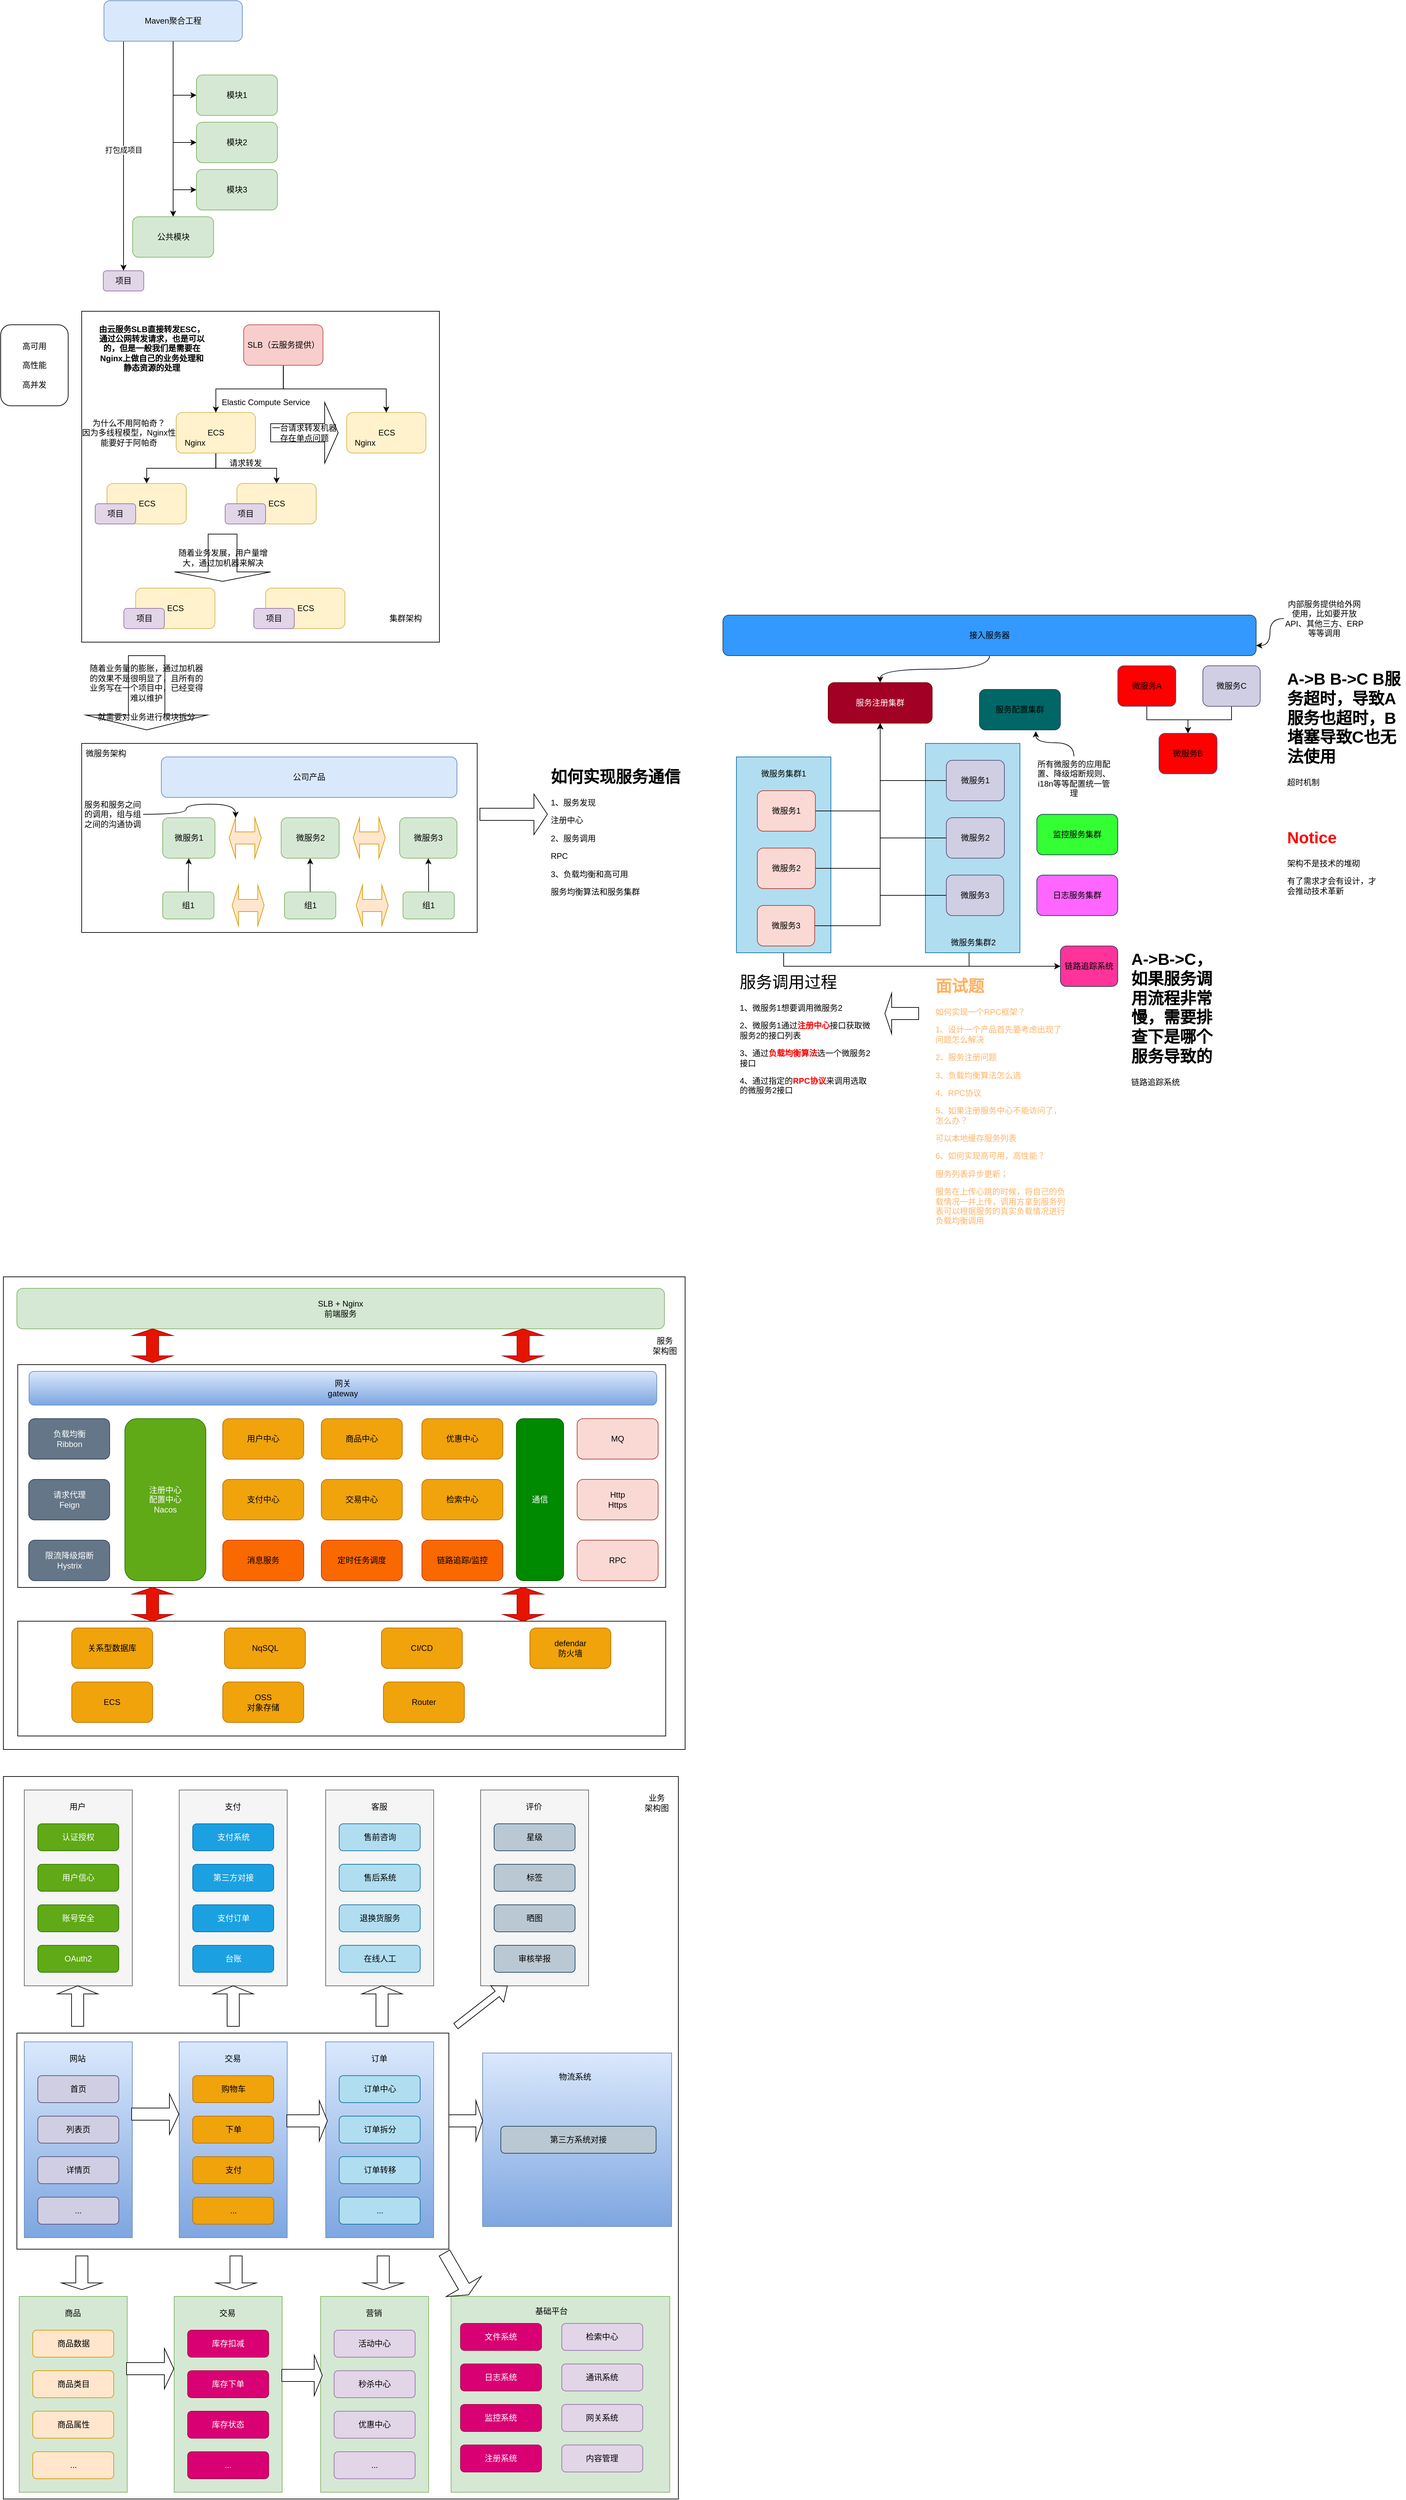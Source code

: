 <mxfile version="20.5.1" type="github">
  <diagram id="wqAkM968b38m-hiAUqtR" name="第 1 页">
    <mxGraphModel dx="1129" dy="656" grid="1" gridSize="10" guides="1" tooltips="1" connect="1" arrows="1" fold="1" page="1" pageScale="1" pageWidth="827" pageHeight="1169" math="0" shadow="0">
      <root>
        <mxCell id="0" />
        <mxCell id="1" parent="0" />
        <mxCell id="8WJbZ5vt_U3ghZ7-BwTl-240" style="edgeStyle=orthogonalEdgeStyle;rounded=0;orthogonalLoop=1;jettySize=auto;html=1;entryX=0;entryY=0.5;entryDx=0;entryDy=0;fontColor=#000000;exitX=0.5;exitY=1;exitDx=0;exitDy=0;" edge="1" parent="1" source="8WJbZ5vt_U3ghZ7-BwTl-215" target="8WJbZ5vt_U3ghZ7-BwTl-239">
          <mxGeometry relative="1" as="geometry" />
        </mxCell>
        <mxCell id="8WJbZ5vt_U3ghZ7-BwTl-215" value="" style="rounded=0;whiteSpace=wrap;html=1;fillColor=#b1ddf0;strokeColor=#10739e;" vertex="1" parent="1">
          <mxGeometry x="1150" y="1230" width="140" height="290" as="geometry" />
        </mxCell>
        <mxCell id="8WJbZ5vt_U3ghZ7-BwTl-207" value="" style="rounded=0;whiteSpace=wrap;html=1;" vertex="1" parent="1">
          <mxGeometry x="64" y="2000" width="1010" height="700" as="geometry" />
        </mxCell>
        <mxCell id="8WJbZ5vt_U3ghZ7-BwTl-205" value="" style="rounded=0;whiteSpace=wrap;html=1;" vertex="1" parent="1">
          <mxGeometry x="64" y="2740" width="1000" height="1070" as="geometry" />
        </mxCell>
        <mxCell id="8WJbZ5vt_U3ghZ7-BwTl-198" value="" style="rounded=0;whiteSpace=wrap;html=1;fillColor=#d5e8d4;strokeColor=#82b366;" vertex="1" parent="1">
          <mxGeometry x="727.25" y="3510" width="324" height="290" as="geometry" />
        </mxCell>
        <mxCell id="8WJbZ5vt_U3ghZ7-BwTl-154" value="" style="rounded=0;whiteSpace=wrap;html=1;" vertex="1" parent="1">
          <mxGeometry x="84" y="3120" width="640" height="320" as="geometry" />
        </mxCell>
        <mxCell id="8WJbZ5vt_U3ghZ7-BwTl-109" value="" style="rounded=0;whiteSpace=wrap;html=1;fillColor=#f5f5f5;fontColor=#333333;strokeColor=#666666;" vertex="1" parent="1">
          <mxGeometry x="95" y="2760" width="160" height="290" as="geometry" />
        </mxCell>
        <mxCell id="8WJbZ5vt_U3ghZ7-BwTl-100" value="" style="rounded=0;whiteSpace=wrap;html=1;" vertex="1" parent="1">
          <mxGeometry x="85.25" y="2130" width="960" height="330" as="geometry" />
        </mxCell>
        <mxCell id="8WJbZ5vt_U3ghZ7-BwTl-99" value="" style="rounded=0;whiteSpace=wrap;html=1;" vertex="1" parent="1">
          <mxGeometry x="85.25" y="2510" width="960" height="170" as="geometry" />
        </mxCell>
        <mxCell id="8WJbZ5vt_U3ghZ7-BwTl-67" value="" style="rounded=0;whiteSpace=wrap;html=1;" vertex="1" parent="1">
          <mxGeometry x="180" y="1210" width="586" height="280" as="geometry" />
        </mxCell>
        <mxCell id="8WJbZ5vt_U3ghZ7-BwTl-38" value="" style="rounded=0;whiteSpace=wrap;html=1;" vertex="1" parent="1">
          <mxGeometry x="180" y="570" width="530" height="490" as="geometry" />
        </mxCell>
        <mxCell id="8WJbZ5vt_U3ghZ7-BwTl-7" style="edgeStyle=orthogonalEdgeStyle;rounded=0;orthogonalLoop=1;jettySize=auto;html=1;entryX=0;entryY=0.5;entryDx=0;entryDy=0;" edge="1" parent="1" source="8WJbZ5vt_U3ghZ7-BwTl-1" target="8WJbZ5vt_U3ghZ7-BwTl-3">
          <mxGeometry relative="1" as="geometry" />
        </mxCell>
        <mxCell id="8WJbZ5vt_U3ghZ7-BwTl-8" style="edgeStyle=orthogonalEdgeStyle;rounded=0;orthogonalLoop=1;jettySize=auto;html=1;entryX=0;entryY=0.5;entryDx=0;entryDy=0;" edge="1" parent="1" source="8WJbZ5vt_U3ghZ7-BwTl-1" target="8WJbZ5vt_U3ghZ7-BwTl-6">
          <mxGeometry relative="1" as="geometry" />
        </mxCell>
        <mxCell id="8WJbZ5vt_U3ghZ7-BwTl-9" style="edgeStyle=orthogonalEdgeStyle;rounded=0;orthogonalLoop=1;jettySize=auto;html=1;entryX=0;entryY=0.5;entryDx=0;entryDy=0;" edge="1" parent="1" source="8WJbZ5vt_U3ghZ7-BwTl-1" target="8WJbZ5vt_U3ghZ7-BwTl-5">
          <mxGeometry relative="1" as="geometry" />
        </mxCell>
        <mxCell id="8WJbZ5vt_U3ghZ7-BwTl-11" style="edgeStyle=orthogonalEdgeStyle;rounded=0;orthogonalLoop=1;jettySize=auto;html=1;" edge="1" parent="1" source="8WJbZ5vt_U3ghZ7-BwTl-1" target="8WJbZ5vt_U3ghZ7-BwTl-10">
          <mxGeometry relative="1" as="geometry" />
        </mxCell>
        <mxCell id="8WJbZ5vt_U3ghZ7-BwTl-13" style="edgeStyle=orthogonalEdgeStyle;rounded=0;orthogonalLoop=1;jettySize=auto;html=1;curved=1;" edge="1" parent="1" target="8WJbZ5vt_U3ghZ7-BwTl-12">
          <mxGeometry relative="1" as="geometry">
            <mxPoint x="242" y="170" as="sourcePoint" />
          </mxGeometry>
        </mxCell>
        <mxCell id="8WJbZ5vt_U3ghZ7-BwTl-14" value="打包成项目" style="edgeLabel;html=1;align=center;verticalAlign=middle;resizable=0;points=[];" vertex="1" connectable="0" parent="8WJbZ5vt_U3ghZ7-BwTl-13">
          <mxGeometry x="-0.173" y="-1" relative="1" as="geometry">
            <mxPoint y="20" as="offset" />
          </mxGeometry>
        </mxCell>
        <mxCell id="8WJbZ5vt_U3ghZ7-BwTl-1" value="Maven聚合工程" style="rounded=1;whiteSpace=wrap;html=1;fillColor=#dae8fc;strokeColor=#6c8ebf;" vertex="1" parent="1">
          <mxGeometry x="213" y="110" width="205" height="60" as="geometry" />
        </mxCell>
        <mxCell id="8WJbZ5vt_U3ghZ7-BwTl-3" value="模块1" style="rounded=1;whiteSpace=wrap;html=1;fillColor=#d5e8d4;strokeColor=#82b366;" vertex="1" parent="1">
          <mxGeometry x="350" y="220" width="120" height="60" as="geometry" />
        </mxCell>
        <mxCell id="8WJbZ5vt_U3ghZ7-BwTl-5" value="模块3" style="rounded=1;whiteSpace=wrap;html=1;fillColor=#d5e8d4;strokeColor=#82b366;" vertex="1" parent="1">
          <mxGeometry x="350" y="360" width="120" height="60" as="geometry" />
        </mxCell>
        <mxCell id="8WJbZ5vt_U3ghZ7-BwTl-6" value="模块2" style="rounded=1;whiteSpace=wrap;html=1;fillColor=#d5e8d4;strokeColor=#82b366;" vertex="1" parent="1">
          <mxGeometry x="350" y="290" width="120" height="60" as="geometry" />
        </mxCell>
        <mxCell id="8WJbZ5vt_U3ghZ7-BwTl-10" value="公共模块" style="rounded=1;whiteSpace=wrap;html=1;fillColor=#d5e8d4;strokeColor=#82b366;" vertex="1" parent="1">
          <mxGeometry x="255.5" y="430" width="120" height="60" as="geometry" />
        </mxCell>
        <mxCell id="8WJbZ5vt_U3ghZ7-BwTl-12" value="项目" style="rounded=1;whiteSpace=wrap;html=1;fillColor=#e1d5e7;strokeColor=#9673a6;" vertex="1" parent="1">
          <mxGeometry x="212" y="510" width="60" height="30" as="geometry" />
        </mxCell>
        <mxCell id="8WJbZ5vt_U3ghZ7-BwTl-27" style="edgeStyle=orthogonalEdgeStyle;rounded=0;orthogonalLoop=1;jettySize=auto;html=1;entryX=0.5;entryY=0;entryDx=0;entryDy=0;" edge="1" parent="1" source="8WJbZ5vt_U3ghZ7-BwTl-15" target="8WJbZ5vt_U3ghZ7-BwTl-21">
          <mxGeometry relative="1" as="geometry" />
        </mxCell>
        <mxCell id="8WJbZ5vt_U3ghZ7-BwTl-28" style="edgeStyle=orthogonalEdgeStyle;rounded=0;orthogonalLoop=1;jettySize=auto;html=1;entryX=0.5;entryY=0;entryDx=0;entryDy=0;" edge="1" parent="1" source="8WJbZ5vt_U3ghZ7-BwTl-15" target="8WJbZ5vt_U3ghZ7-BwTl-20">
          <mxGeometry relative="1" as="geometry" />
        </mxCell>
        <mxCell id="8WJbZ5vt_U3ghZ7-BwTl-15" value="ECS" style="rounded=1;whiteSpace=wrap;html=1;fillColor=#fff2cc;strokeColor=#d6b656;" vertex="1" parent="1">
          <mxGeometry x="320" y="720" width="117.5" height="60" as="geometry" />
        </mxCell>
        <mxCell id="8WJbZ5vt_U3ghZ7-BwTl-16" value="Elastic Compute Service" style="text;html=1;strokeColor=none;fillColor=none;align=center;verticalAlign=middle;whiteSpace=wrap;rounded=0;" vertex="1" parent="1">
          <mxGeometry x="377.5" y="690" width="150" height="30" as="geometry" />
        </mxCell>
        <mxCell id="8WJbZ5vt_U3ghZ7-BwTl-17" value="Nginx" style="text;html=1;strokeColor=none;fillColor=none;align=center;verticalAlign=middle;whiteSpace=wrap;rounded=0;" vertex="1" parent="1">
          <mxGeometry x="317.5" y="750" width="60" height="30" as="geometry" />
        </mxCell>
        <mxCell id="8WJbZ5vt_U3ghZ7-BwTl-19" value="为什么不用阿帕奇？&lt;br&gt;因为多线程模型，Nginx性能要好于阿帕奇" style="text;html=1;strokeColor=none;fillColor=none;align=center;verticalAlign=middle;whiteSpace=wrap;rounded=0;" vertex="1" parent="1">
          <mxGeometry x="175" y="730" width="150" height="40" as="geometry" />
        </mxCell>
        <mxCell id="8WJbZ5vt_U3ghZ7-BwTl-20" value="ECS" style="rounded=1;whiteSpace=wrap;html=1;fillColor=#fff2cc;strokeColor=#d6b656;" vertex="1" parent="1">
          <mxGeometry x="410" y="825" width="117.5" height="60" as="geometry" />
        </mxCell>
        <mxCell id="8WJbZ5vt_U3ghZ7-BwTl-21" value="ECS" style="rounded=1;whiteSpace=wrap;html=1;fillColor=#fff2cc;strokeColor=#d6b656;" vertex="1" parent="1">
          <mxGeometry x="217.5" y="825" width="117.5" height="60" as="geometry" />
        </mxCell>
        <mxCell id="8WJbZ5vt_U3ghZ7-BwTl-22" value="ECS" style="rounded=1;whiteSpace=wrap;html=1;fillColor=#fff2cc;strokeColor=#d6b656;" vertex="1" parent="1">
          <mxGeometry x="572.5" y="720" width="117.5" height="60" as="geometry" />
        </mxCell>
        <mxCell id="8WJbZ5vt_U3ghZ7-BwTl-23" value="Nginx" style="text;html=1;strokeColor=none;fillColor=none;align=center;verticalAlign=middle;whiteSpace=wrap;rounded=0;" vertex="1" parent="1">
          <mxGeometry x="570" y="750" width="60" height="30" as="geometry" />
        </mxCell>
        <mxCell id="8WJbZ5vt_U3ghZ7-BwTl-25" style="edgeStyle=orthogonalEdgeStyle;rounded=0;orthogonalLoop=1;jettySize=auto;html=1;entryX=0.5;entryY=0;entryDx=0;entryDy=0;" edge="1" parent="1" source="8WJbZ5vt_U3ghZ7-BwTl-24" target="8WJbZ5vt_U3ghZ7-BwTl-15">
          <mxGeometry relative="1" as="geometry" />
        </mxCell>
        <mxCell id="8WJbZ5vt_U3ghZ7-BwTl-26" style="edgeStyle=orthogonalEdgeStyle;rounded=0;orthogonalLoop=1;jettySize=auto;html=1;exitX=0.5;exitY=1;exitDx=0;exitDy=0;" edge="1" parent="1" source="8WJbZ5vt_U3ghZ7-BwTl-24" target="8WJbZ5vt_U3ghZ7-BwTl-22">
          <mxGeometry relative="1" as="geometry" />
        </mxCell>
        <mxCell id="8WJbZ5vt_U3ghZ7-BwTl-24" value="SLB（云服务提供）" style="rounded=1;whiteSpace=wrap;html=1;fillColor=#f8cecc;strokeColor=#b85450;" vertex="1" parent="1">
          <mxGeometry x="420" y="590" width="117.5" height="60" as="geometry" />
        </mxCell>
        <mxCell id="8WJbZ5vt_U3ghZ7-BwTl-29" value="请求转发" style="text;html=1;strokeColor=none;fillColor=none;align=center;verticalAlign=middle;whiteSpace=wrap;rounded=0;" vertex="1" parent="1">
          <mxGeometry x="392.5" y="780" width="60" height="30" as="geometry" />
        </mxCell>
        <mxCell id="8WJbZ5vt_U3ghZ7-BwTl-30" value="项目" style="rounded=1;whiteSpace=wrap;html=1;fillColor=#e1d5e7;strokeColor=#9673a6;" vertex="1" parent="1">
          <mxGeometry x="200" y="855" width="60" height="30" as="geometry" />
        </mxCell>
        <mxCell id="8WJbZ5vt_U3ghZ7-BwTl-31" value="项目" style="rounded=1;whiteSpace=wrap;html=1;fillColor=#e1d5e7;strokeColor=#9673a6;" vertex="1" parent="1">
          <mxGeometry x="392.5" y="855" width="60" height="30" as="geometry" />
        </mxCell>
        <mxCell id="8WJbZ5vt_U3ghZ7-BwTl-32" value="高可用&lt;br&gt;&lt;br&gt;高性能&lt;br&gt;&lt;br&gt;高并发&lt;br&gt;" style="rounded=1;whiteSpace=wrap;html=1;" vertex="1" parent="1">
          <mxGeometry x="60" y="590" width="100" height="120" as="geometry" />
        </mxCell>
        <mxCell id="8WJbZ5vt_U3ghZ7-BwTl-35" value="一台请求转发机器存在单点问题" style="shape=singleArrow;whiteSpace=wrap;html=1;" vertex="1" parent="1">
          <mxGeometry x="460" y="705" width="100" height="90" as="geometry" />
        </mxCell>
        <mxCell id="8WJbZ5vt_U3ghZ7-BwTl-37" value="&lt;b&gt;由云服务SLB直接转发ESC，通过公网转发请求，也是可以的，但是一般我们是需要在Nginx上做自己的业务处理和静态资源的处理&lt;/b&gt;" style="text;html=1;strokeColor=none;fillColor=none;align=center;verticalAlign=middle;whiteSpace=wrap;rounded=0;" vertex="1" parent="1">
          <mxGeometry x="204" y="570" width="160" height="110" as="geometry" />
        </mxCell>
        <mxCell id="8WJbZ5vt_U3ghZ7-BwTl-39" value="集群架构" style="text;html=1;strokeColor=none;fillColor=none;align=center;verticalAlign=middle;whiteSpace=wrap;rounded=0;" vertex="1" parent="1">
          <mxGeometry x="630" y="1010" width="60" height="30" as="geometry" />
        </mxCell>
        <mxCell id="8WJbZ5vt_U3ghZ7-BwTl-40" value="随着业务发展，用户量增大，通过加机器来解决" style="shape=singleArrow;direction=south;whiteSpace=wrap;html=1;" vertex="1" parent="1">
          <mxGeometry x="317.5" y="900" width="142.5" height="70" as="geometry" />
        </mxCell>
        <mxCell id="8WJbZ5vt_U3ghZ7-BwTl-41" value="ECS" style="rounded=1;whiteSpace=wrap;html=1;fillColor=#fff2cc;strokeColor=#d6b656;" vertex="1" parent="1">
          <mxGeometry x="452.5" y="980" width="117.5" height="60" as="geometry" />
        </mxCell>
        <mxCell id="8WJbZ5vt_U3ghZ7-BwTl-42" value="ECS" style="rounded=1;whiteSpace=wrap;html=1;fillColor=#fff2cc;strokeColor=#d6b656;" vertex="1" parent="1">
          <mxGeometry x="260" y="980" width="117.5" height="60" as="geometry" />
        </mxCell>
        <mxCell id="8WJbZ5vt_U3ghZ7-BwTl-43" value="项目" style="rounded=1;whiteSpace=wrap;html=1;fillColor=#e1d5e7;strokeColor=#9673a6;" vertex="1" parent="1">
          <mxGeometry x="242.5" y="1010" width="60" height="30" as="geometry" />
        </mxCell>
        <mxCell id="8WJbZ5vt_U3ghZ7-BwTl-44" value="项目" style="rounded=1;whiteSpace=wrap;html=1;fillColor=#e1d5e7;strokeColor=#9673a6;" vertex="1" parent="1">
          <mxGeometry x="435" y="1010" width="60" height="30" as="geometry" />
        </mxCell>
        <mxCell id="8WJbZ5vt_U3ghZ7-BwTl-47" value="随着业务量的膨胀，通过加机器的效果不是很明显了，且所有的业务写在一个项目中，已经变得难以维护&lt;br&gt;&lt;br&gt;就需要对业务进行模块拆分" style="shape=singleArrow;direction=south;whiteSpace=wrap;html=1;" vertex="1" parent="1">
          <mxGeometry x="186.25" y="1080" width="180" height="110" as="geometry" />
        </mxCell>
        <mxCell id="8WJbZ5vt_U3ghZ7-BwTl-49" value="公司产品" style="rounded=1;whiteSpace=wrap;html=1;fillColor=#dae8fc;strokeColor=#6c8ebf;" vertex="1" parent="1">
          <mxGeometry x="298" y="1230" width="438" height="60" as="geometry" />
        </mxCell>
        <mxCell id="8WJbZ5vt_U3ghZ7-BwTl-50" value="微服务1" style="rounded=1;whiteSpace=wrap;html=1;fillColor=#d5e8d4;strokeColor=#82b366;" vertex="1" parent="1">
          <mxGeometry x="300" y="1320" width="77.5" height="60" as="geometry" />
        </mxCell>
        <mxCell id="8WJbZ5vt_U3ghZ7-BwTl-51" value="微服务3" style="rounded=1;whiteSpace=wrap;html=1;fillColor=#d5e8d4;strokeColor=#82b366;" vertex="1" parent="1">
          <mxGeometry x="651" y="1320" width="85" height="60" as="geometry" />
        </mxCell>
        <mxCell id="8WJbZ5vt_U3ghZ7-BwTl-52" value="微服务2" style="rounded=1;whiteSpace=wrap;html=1;fillColor=#d5e8d4;strokeColor=#82b366;" vertex="1" parent="1">
          <mxGeometry x="475.5" y="1320" width="86" height="60" as="geometry" />
        </mxCell>
        <mxCell id="8WJbZ5vt_U3ghZ7-BwTl-53" value="" style="shape=doubleArrow;whiteSpace=wrap;html=1;fillColor=#ffe6cc;strokeColor=#d79b00;" vertex="1" parent="1">
          <mxGeometry x="398.5" y="1320" width="47.5" height="60" as="geometry" />
        </mxCell>
        <mxCell id="8WJbZ5vt_U3ghZ7-BwTl-54" value="" style="shape=doubleArrow;whiteSpace=wrap;html=1;fillColor=#ffe6cc;strokeColor=#d79b00;" vertex="1" parent="1">
          <mxGeometry x="582.25" y="1320" width="47.5" height="60" as="geometry" />
        </mxCell>
        <mxCell id="8WJbZ5vt_U3ghZ7-BwTl-58" style="edgeStyle=orthogonalEdgeStyle;rounded=0;orthogonalLoop=1;jettySize=auto;html=1;entryX=0.5;entryY=1;entryDx=0;entryDy=0;" edge="1" parent="1" source="8WJbZ5vt_U3ghZ7-BwTl-55" target="8WJbZ5vt_U3ghZ7-BwTl-50">
          <mxGeometry relative="1" as="geometry" />
        </mxCell>
        <mxCell id="8WJbZ5vt_U3ghZ7-BwTl-55" value="组1" style="rounded=1;whiteSpace=wrap;html=1;fillColor=#d5e8d4;strokeColor=#82b366;" vertex="1" parent="1">
          <mxGeometry x="300" y="1430" width="76" height="40" as="geometry" />
        </mxCell>
        <mxCell id="8WJbZ5vt_U3ghZ7-BwTl-60" style="edgeStyle=orthogonalEdgeStyle;rounded=0;orthogonalLoop=1;jettySize=auto;html=1;entryX=0.5;entryY=1;entryDx=0;entryDy=0;" edge="1" parent="1" source="8WJbZ5vt_U3ghZ7-BwTl-56" target="8WJbZ5vt_U3ghZ7-BwTl-51">
          <mxGeometry relative="1" as="geometry" />
        </mxCell>
        <mxCell id="8WJbZ5vt_U3ghZ7-BwTl-56" value="组1" style="rounded=1;whiteSpace=wrap;html=1;fillColor=#d5e8d4;strokeColor=#82b366;" vertex="1" parent="1">
          <mxGeometry x="656" y="1430" width="76" height="40" as="geometry" />
        </mxCell>
        <mxCell id="8WJbZ5vt_U3ghZ7-BwTl-59" style="edgeStyle=orthogonalEdgeStyle;rounded=0;orthogonalLoop=1;jettySize=auto;html=1;" edge="1" parent="1" source="8WJbZ5vt_U3ghZ7-BwTl-57" target="8WJbZ5vt_U3ghZ7-BwTl-52">
          <mxGeometry relative="1" as="geometry" />
        </mxCell>
        <mxCell id="8WJbZ5vt_U3ghZ7-BwTl-57" value="组1" style="rounded=1;whiteSpace=wrap;html=1;fillColor=#d5e8d4;strokeColor=#82b366;" vertex="1" parent="1">
          <mxGeometry x="480.5" y="1430" width="76" height="40" as="geometry" />
        </mxCell>
        <mxCell id="8WJbZ5vt_U3ghZ7-BwTl-62" value="" style="shape=doubleArrow;whiteSpace=wrap;html=1;fillColor=#ffe6cc;strokeColor=#d79b00;" vertex="1" parent="1">
          <mxGeometry x="402.88" y="1420" width="47.5" height="60" as="geometry" />
        </mxCell>
        <mxCell id="8WJbZ5vt_U3ghZ7-BwTl-63" value="" style="shape=doubleArrow;whiteSpace=wrap;html=1;fillColor=#ffe6cc;strokeColor=#d79b00;" vertex="1" parent="1">
          <mxGeometry x="586.63" y="1420" width="47.5" height="60" as="geometry" />
        </mxCell>
        <mxCell id="8WJbZ5vt_U3ghZ7-BwTl-66" style="edgeStyle=orthogonalEdgeStyle;curved=1;rounded=0;orthogonalLoop=1;jettySize=auto;html=1;entryX=0;entryY=0;entryDx=9.5;entryDy=0;entryPerimeter=0;" edge="1" parent="1" source="8WJbZ5vt_U3ghZ7-BwTl-64" target="8WJbZ5vt_U3ghZ7-BwTl-53">
          <mxGeometry relative="1" as="geometry" />
        </mxCell>
        <mxCell id="8WJbZ5vt_U3ghZ7-BwTl-64" value="服务和服务之间的调用，组与组之间的沟通协调" style="text;html=1;strokeColor=none;fillColor=none;align=center;verticalAlign=middle;whiteSpace=wrap;rounded=0;" vertex="1" parent="1">
          <mxGeometry x="181" y="1280" width="90" height="70" as="geometry" />
        </mxCell>
        <mxCell id="8WJbZ5vt_U3ghZ7-BwTl-68" value="微服务架构" style="text;html=1;strokeColor=none;fillColor=none;align=center;verticalAlign=middle;whiteSpace=wrap;rounded=0;" vertex="1" parent="1">
          <mxGeometry x="181" y="1210" width="70" height="30" as="geometry" />
        </mxCell>
        <mxCell id="8WJbZ5vt_U3ghZ7-BwTl-69" value="SLB + Nginx&lt;br&gt;前端服务" style="rounded=1;whiteSpace=wrap;html=1;fillColor=#d5e8d4;strokeColor=#82b366;" vertex="1" parent="1">
          <mxGeometry x="84" y="2017" width="959.38" height="60" as="geometry" />
        </mxCell>
        <mxCell id="8WJbZ5vt_U3ghZ7-BwTl-71" value="网关&lt;br&gt;gateway" style="rounded=1;whiteSpace=wrap;html=1;fillColor=#dae8fc;strokeColor=#6c8ebf;gradientColor=#7ea6e0;" vertex="1" parent="1">
          <mxGeometry x="102" y="2140" width="930" height="50" as="geometry" />
        </mxCell>
        <mxCell id="8WJbZ5vt_U3ghZ7-BwTl-72" value="负载均衡&lt;br&gt;Ribbon" style="rounded=1;whiteSpace=wrap;html=1;fillColor=#647687;fontColor=#ffffff;strokeColor=#314354;" vertex="1" parent="1">
          <mxGeometry x="101.5" y="2210" width="120" height="60" as="geometry" />
        </mxCell>
        <mxCell id="8WJbZ5vt_U3ghZ7-BwTl-73" value="请求代理&lt;br&gt;Feign" style="rounded=1;whiteSpace=wrap;html=1;fillColor=#647687;fontColor=#ffffff;strokeColor=#314354;" vertex="1" parent="1">
          <mxGeometry x="101.5" y="2300" width="120" height="60" as="geometry" />
        </mxCell>
        <mxCell id="8WJbZ5vt_U3ghZ7-BwTl-74" value="限流降级熔断&lt;br&gt;Hystrix" style="rounded=1;whiteSpace=wrap;html=1;fillColor=#647687;fontColor=#ffffff;strokeColor=#314354;" vertex="1" parent="1">
          <mxGeometry x="101.5" y="2390" width="120" height="60" as="geometry" />
        </mxCell>
        <mxCell id="8WJbZ5vt_U3ghZ7-BwTl-75" value="注册中心&lt;br&gt;配置中心&lt;br&gt;Nacos" style="rounded=1;whiteSpace=wrap;html=1;fillColor=#60a917;fontColor=#ffffff;strokeColor=#2D7600;" vertex="1" parent="1">
          <mxGeometry x="244" y="2210" width="120" height="240" as="geometry" />
        </mxCell>
        <mxCell id="8WJbZ5vt_U3ghZ7-BwTl-76" value="用户中心" style="rounded=1;whiteSpace=wrap;html=1;fillColor=#f0a30a;fontColor=#000000;strokeColor=#BD7000;" vertex="1" parent="1">
          <mxGeometry x="389" y="2210" width="120" height="60" as="geometry" />
        </mxCell>
        <mxCell id="8WJbZ5vt_U3ghZ7-BwTl-77" value="定时任务调度" style="rounded=1;whiteSpace=wrap;html=1;fillColor=#fa6800;fontColor=#000000;strokeColor=#C73500;" vertex="1" parent="1">
          <mxGeometry x="535" y="2390" width="120" height="60" as="geometry" />
        </mxCell>
        <mxCell id="8WJbZ5vt_U3ghZ7-BwTl-78" value="交易中心" style="rounded=1;whiteSpace=wrap;html=1;fillColor=#f0a30a;fontColor=#000000;strokeColor=#BD7000;" vertex="1" parent="1">
          <mxGeometry x="535" y="2300" width="120" height="60" as="geometry" />
        </mxCell>
        <mxCell id="8WJbZ5vt_U3ghZ7-BwTl-79" value="商品中心" style="rounded=1;whiteSpace=wrap;html=1;fillColor=#f0a30a;fontColor=#000000;strokeColor=#BD7000;" vertex="1" parent="1">
          <mxGeometry x="535" y="2210" width="120" height="60" as="geometry" />
        </mxCell>
        <mxCell id="8WJbZ5vt_U3ghZ7-BwTl-80" value="消息服务" style="rounded=1;whiteSpace=wrap;html=1;fillColor=#fa6800;fontColor=#000000;strokeColor=#C73500;" vertex="1" parent="1">
          <mxGeometry x="389" y="2390" width="120" height="60" as="geometry" />
        </mxCell>
        <mxCell id="8WJbZ5vt_U3ghZ7-BwTl-81" value="支付中心" style="rounded=1;whiteSpace=wrap;html=1;fillColor=#f0a30a;fontColor=#000000;strokeColor=#BD7000;" vertex="1" parent="1">
          <mxGeometry x="389" y="2300" width="120" height="60" as="geometry" />
        </mxCell>
        <mxCell id="8WJbZ5vt_U3ghZ7-BwTl-82" value="链路追踪/监控" style="rounded=1;whiteSpace=wrap;html=1;fillColor=#fa6800;fontColor=#000000;strokeColor=#C73500;" vertex="1" parent="1">
          <mxGeometry x="684" y="2390" width="120" height="60" as="geometry" />
        </mxCell>
        <mxCell id="8WJbZ5vt_U3ghZ7-BwTl-83" value="检索中心" style="rounded=1;whiteSpace=wrap;html=1;fillColor=#f0a30a;fontColor=#000000;strokeColor=#BD7000;" vertex="1" parent="1">
          <mxGeometry x="684" y="2300" width="120" height="60" as="geometry" />
        </mxCell>
        <mxCell id="8WJbZ5vt_U3ghZ7-BwTl-84" value="优惠中心" style="rounded=1;whiteSpace=wrap;html=1;fillColor=#f0a30a;fontColor=#000000;strokeColor=#BD7000;" vertex="1" parent="1">
          <mxGeometry x="684" y="2210" width="120" height="60" as="geometry" />
        </mxCell>
        <mxCell id="8WJbZ5vt_U3ghZ7-BwTl-85" value="通信" style="rounded=1;whiteSpace=wrap;html=1;fillColor=#008a00;fontColor=#ffffff;strokeColor=#005700;" vertex="1" parent="1">
          <mxGeometry x="824" y="2210" width="70" height="240" as="geometry" />
        </mxCell>
        <mxCell id="8WJbZ5vt_U3ghZ7-BwTl-86" value="MQ" style="rounded=1;whiteSpace=wrap;html=1;fillColor=#fad9d5;strokeColor=#ae4132;" vertex="1" parent="1">
          <mxGeometry x="914" y="2210" width="120" height="60" as="geometry" />
        </mxCell>
        <mxCell id="8WJbZ5vt_U3ghZ7-BwTl-87" value="Http&lt;br&gt;Https" style="rounded=1;whiteSpace=wrap;html=1;fillColor=#fad9d5;strokeColor=#ae4132;" vertex="1" parent="1">
          <mxGeometry x="914" y="2300" width="120" height="60" as="geometry" />
        </mxCell>
        <mxCell id="8WJbZ5vt_U3ghZ7-BwTl-88" value="RPC" style="rounded=1;whiteSpace=wrap;html=1;fillColor=#fad9d5;strokeColor=#ae4132;" vertex="1" parent="1">
          <mxGeometry x="914" y="2390" width="120" height="60" as="geometry" />
        </mxCell>
        <mxCell id="8WJbZ5vt_U3ghZ7-BwTl-89" value="" style="shape=doubleArrow;direction=south;whiteSpace=wrap;html=1;fillColor=#e51400;fontColor=#ffffff;strokeColor=#B20000;" vertex="1" parent="1">
          <mxGeometry x="254.99" y="2077" width="60" height="50" as="geometry" />
        </mxCell>
        <mxCell id="8WJbZ5vt_U3ghZ7-BwTl-90" value="" style="shape=doubleArrow;direction=south;whiteSpace=wrap;html=1;fillColor=#e51400;fontColor=#ffffff;strokeColor=#B20000;" vertex="1" parent="1">
          <mxGeometry x="803.99" y="2077" width="60" height="50" as="geometry" />
        </mxCell>
        <mxCell id="8WJbZ5vt_U3ghZ7-BwTl-93" value="NqSQL" style="rounded=1;whiteSpace=wrap;html=1;fillColor=#f0a30a;fontColor=#000000;strokeColor=#BD7000;" vertex="1" parent="1">
          <mxGeometry x="391.5" y="2520" width="120" height="60" as="geometry" />
        </mxCell>
        <mxCell id="8WJbZ5vt_U3ghZ7-BwTl-94" value="关系型数据库" style="rounded=1;whiteSpace=wrap;html=1;fillColor=#f0a30a;fontColor=#000000;strokeColor=#BD7000;" vertex="1" parent="1">
          <mxGeometry x="165.25" y="2520" width="120" height="60" as="geometry" />
        </mxCell>
        <mxCell id="8WJbZ5vt_U3ghZ7-BwTl-95" value="CI/CD" style="rounded=1;whiteSpace=wrap;html=1;fillColor=#f0a30a;fontColor=#000000;strokeColor=#BD7000;" vertex="1" parent="1">
          <mxGeometry x="624" y="2520" width="120" height="60" as="geometry" />
        </mxCell>
        <mxCell id="8WJbZ5vt_U3ghZ7-BwTl-96" value="OSS&lt;br&gt;对象存储" style="rounded=1;whiteSpace=wrap;html=1;fillColor=#f0a30a;fontColor=#000000;strokeColor=#BD7000;" vertex="1" parent="1">
          <mxGeometry x="389" y="2600" width="120" height="60" as="geometry" />
        </mxCell>
        <mxCell id="8WJbZ5vt_U3ghZ7-BwTl-97" value="ECS" style="rounded=1;whiteSpace=wrap;html=1;fillColor=#f0a30a;fontColor=#000000;strokeColor=#BD7000;" vertex="1" parent="1">
          <mxGeometry x="165.25" y="2600" width="120" height="60" as="geometry" />
        </mxCell>
        <mxCell id="8WJbZ5vt_U3ghZ7-BwTl-98" value="Router" style="rounded=1;whiteSpace=wrap;html=1;fillColor=#f0a30a;fontColor=#000000;strokeColor=#BD7000;" vertex="1" parent="1">
          <mxGeometry x="627" y="2600" width="120" height="60" as="geometry" />
        </mxCell>
        <mxCell id="8WJbZ5vt_U3ghZ7-BwTl-101" value="" style="shape=doubleArrow;direction=south;whiteSpace=wrap;html=1;fillColor=#e51400;fontColor=#ffffff;strokeColor=#B20000;" vertex="1" parent="1">
          <mxGeometry x="254.99" y="2460" width="60" height="50" as="geometry" />
        </mxCell>
        <mxCell id="8WJbZ5vt_U3ghZ7-BwTl-102" value="" style="shape=doubleArrow;direction=south;whiteSpace=wrap;html=1;fillColor=#e51400;fontColor=#ffffff;strokeColor=#B20000;" vertex="1" parent="1">
          <mxGeometry x="803.99" y="2460" width="60" height="50" as="geometry" />
        </mxCell>
        <mxCell id="8WJbZ5vt_U3ghZ7-BwTl-103" value="defendar&lt;br&gt;防火墙" style="rounded=1;whiteSpace=wrap;html=1;fillColor=#f0a30a;fontColor=#000000;strokeColor=#BD7000;" vertex="1" parent="1">
          <mxGeometry x="844" y="2520" width="120" height="60" as="geometry" />
        </mxCell>
        <mxCell id="8WJbZ5vt_U3ghZ7-BwTl-104" value="认证授权" style="rounded=1;whiteSpace=wrap;html=1;fillColor=#60a917;fontColor=#ffffff;strokeColor=#2D7600;" vertex="1" parent="1">
          <mxGeometry x="115" y="2810" width="120" height="40" as="geometry" />
        </mxCell>
        <mxCell id="8WJbZ5vt_U3ghZ7-BwTl-105" value="OAuth2" style="rounded=1;whiteSpace=wrap;html=1;fillColor=#60a917;fontColor=#ffffff;strokeColor=#2D7600;" vertex="1" parent="1">
          <mxGeometry x="115" y="2990" width="120" height="40" as="geometry" />
        </mxCell>
        <mxCell id="8WJbZ5vt_U3ghZ7-BwTl-106" value="账号安全" style="rounded=1;whiteSpace=wrap;html=1;fillColor=#60a917;fontColor=#ffffff;strokeColor=#2D7600;" vertex="1" parent="1">
          <mxGeometry x="115" y="2930" width="120" height="40" as="geometry" />
        </mxCell>
        <mxCell id="8WJbZ5vt_U3ghZ7-BwTl-107" value="用户信心" style="rounded=1;whiteSpace=wrap;html=1;fillColor=#60a917;fontColor=#ffffff;strokeColor=#2D7600;" vertex="1" parent="1">
          <mxGeometry x="115" y="2870" width="120" height="40" as="geometry" />
        </mxCell>
        <mxCell id="8WJbZ5vt_U3ghZ7-BwTl-110" value="用户" style="text;html=1;strokeColor=none;fillColor=none;align=center;verticalAlign=middle;whiteSpace=wrap;rounded=0;" vertex="1" parent="1">
          <mxGeometry x="144" y="2770" width="60" height="30" as="geometry" />
        </mxCell>
        <mxCell id="8WJbZ5vt_U3ghZ7-BwTl-111" value="" style="rounded=0;whiteSpace=wrap;html=1;fillColor=#f5f5f5;fontColor=#333333;strokeColor=#666666;" vertex="1" parent="1">
          <mxGeometry x="324.5" y="2760" width="160" height="290" as="geometry" />
        </mxCell>
        <mxCell id="8WJbZ5vt_U3ghZ7-BwTl-112" value="支付系统" style="rounded=1;whiteSpace=wrap;html=1;fillColor=#1ba1e2;fontColor=#ffffff;strokeColor=#006EAF;" vertex="1" parent="1">
          <mxGeometry x="344.5" y="2810" width="120" height="40" as="geometry" />
        </mxCell>
        <mxCell id="8WJbZ5vt_U3ghZ7-BwTl-113" value="台账" style="rounded=1;whiteSpace=wrap;html=1;fillColor=#1ba1e2;fontColor=#ffffff;strokeColor=#006EAF;" vertex="1" parent="1">
          <mxGeometry x="344.5" y="2990" width="120" height="40" as="geometry" />
        </mxCell>
        <mxCell id="8WJbZ5vt_U3ghZ7-BwTl-114" value="支付订单" style="rounded=1;whiteSpace=wrap;html=1;fillColor=#1ba1e2;fontColor=#ffffff;strokeColor=#006EAF;" vertex="1" parent="1">
          <mxGeometry x="344.5" y="2930" width="120" height="40" as="geometry" />
        </mxCell>
        <mxCell id="8WJbZ5vt_U3ghZ7-BwTl-115" value="第三方对接" style="rounded=1;whiteSpace=wrap;html=1;fillColor=#1ba1e2;fontColor=#ffffff;strokeColor=#006EAF;" vertex="1" parent="1">
          <mxGeometry x="344.5" y="2870" width="120" height="40" as="geometry" />
        </mxCell>
        <mxCell id="8WJbZ5vt_U3ghZ7-BwTl-116" value="支付" style="text;html=1;strokeColor=none;fillColor=none;align=center;verticalAlign=middle;whiteSpace=wrap;rounded=0;" vertex="1" parent="1">
          <mxGeometry x="373.5" y="2770" width="60" height="30" as="geometry" />
        </mxCell>
        <mxCell id="8WJbZ5vt_U3ghZ7-BwTl-117" value="" style="rounded=0;whiteSpace=wrap;html=1;fillColor=#f5f5f5;fontColor=#333333;strokeColor=#666666;" vertex="1" parent="1">
          <mxGeometry x="541.5" y="2760" width="160" height="290" as="geometry" />
        </mxCell>
        <mxCell id="8WJbZ5vt_U3ghZ7-BwTl-118" value="售前咨询" style="rounded=1;whiteSpace=wrap;html=1;fillColor=#b1ddf0;strokeColor=#10739e;" vertex="1" parent="1">
          <mxGeometry x="561.5" y="2810" width="120" height="40" as="geometry" />
        </mxCell>
        <mxCell id="8WJbZ5vt_U3ghZ7-BwTl-119" value="在线人工" style="rounded=1;whiteSpace=wrap;html=1;fillColor=#b1ddf0;strokeColor=#10739e;" vertex="1" parent="1">
          <mxGeometry x="561.5" y="2990" width="120" height="40" as="geometry" />
        </mxCell>
        <mxCell id="8WJbZ5vt_U3ghZ7-BwTl-120" value="退换货服务" style="rounded=1;whiteSpace=wrap;html=1;fillColor=#b1ddf0;strokeColor=#10739e;" vertex="1" parent="1">
          <mxGeometry x="561.5" y="2930" width="120" height="40" as="geometry" />
        </mxCell>
        <mxCell id="8WJbZ5vt_U3ghZ7-BwTl-121" value="售后系统" style="rounded=1;whiteSpace=wrap;html=1;fillColor=#b1ddf0;strokeColor=#10739e;" vertex="1" parent="1">
          <mxGeometry x="561.5" y="2870" width="120" height="40" as="geometry" />
        </mxCell>
        <mxCell id="8WJbZ5vt_U3ghZ7-BwTl-122" value="客服" style="text;html=1;strokeColor=none;fillColor=none;align=center;verticalAlign=middle;whiteSpace=wrap;rounded=0;" vertex="1" parent="1">
          <mxGeometry x="590.5" y="2770" width="60" height="30" as="geometry" />
        </mxCell>
        <mxCell id="8WJbZ5vt_U3ghZ7-BwTl-123" value="" style="rounded=0;whiteSpace=wrap;html=1;fillColor=#f5f5f5;fontColor=#333333;strokeColor=#666666;" vertex="1" parent="1">
          <mxGeometry x="771" y="2760" width="160" height="290" as="geometry" />
        </mxCell>
        <mxCell id="8WJbZ5vt_U3ghZ7-BwTl-124" value="星级" style="rounded=1;whiteSpace=wrap;html=1;fillColor=#bac8d3;strokeColor=#23445d;" vertex="1" parent="1">
          <mxGeometry x="791" y="2810" width="120" height="40" as="geometry" />
        </mxCell>
        <mxCell id="8WJbZ5vt_U3ghZ7-BwTl-125" value="审核举报" style="rounded=1;whiteSpace=wrap;html=1;fillColor=#bac8d3;strokeColor=#23445d;" vertex="1" parent="1">
          <mxGeometry x="791" y="2990" width="120" height="40" as="geometry" />
        </mxCell>
        <mxCell id="8WJbZ5vt_U3ghZ7-BwTl-126" value="晒图" style="rounded=1;whiteSpace=wrap;html=1;fillColor=#bac8d3;strokeColor=#23445d;" vertex="1" parent="1">
          <mxGeometry x="791" y="2930" width="120" height="40" as="geometry" />
        </mxCell>
        <mxCell id="8WJbZ5vt_U3ghZ7-BwTl-127" value="标签" style="rounded=1;whiteSpace=wrap;html=1;fillColor=#bac8d3;strokeColor=#23445d;" vertex="1" parent="1">
          <mxGeometry x="791" y="2870" width="120" height="40" as="geometry" />
        </mxCell>
        <mxCell id="8WJbZ5vt_U3ghZ7-BwTl-128" value="评价" style="text;html=1;strokeColor=none;fillColor=none;align=center;verticalAlign=middle;whiteSpace=wrap;rounded=0;" vertex="1" parent="1">
          <mxGeometry x="820" y="2770" width="60" height="30" as="geometry" />
        </mxCell>
        <mxCell id="8WJbZ5vt_U3ghZ7-BwTl-129" value="" style="rounded=0;whiteSpace=wrap;html=1;fillColor=#dae8fc;strokeColor=#6c8ebf;gradientColor=#7ea6e0;" vertex="1" parent="1">
          <mxGeometry x="95" y="3133" width="160" height="290" as="geometry" />
        </mxCell>
        <mxCell id="8WJbZ5vt_U3ghZ7-BwTl-130" value="首页" style="rounded=1;whiteSpace=wrap;html=1;fillColor=#d0cee2;strokeColor=#56517e;" vertex="1" parent="1">
          <mxGeometry x="115" y="3183" width="120" height="40" as="geometry" />
        </mxCell>
        <mxCell id="8WJbZ5vt_U3ghZ7-BwTl-131" value="..." style="rounded=1;whiteSpace=wrap;html=1;fillColor=#d0cee2;strokeColor=#56517e;" vertex="1" parent="1">
          <mxGeometry x="115" y="3363" width="120" height="40" as="geometry" />
        </mxCell>
        <mxCell id="8WJbZ5vt_U3ghZ7-BwTl-132" value="详情页" style="rounded=1;whiteSpace=wrap;html=1;fillColor=#d0cee2;strokeColor=#56517e;" vertex="1" parent="1">
          <mxGeometry x="115" y="3303" width="120" height="40" as="geometry" />
        </mxCell>
        <mxCell id="8WJbZ5vt_U3ghZ7-BwTl-133" value="列表页" style="rounded=1;whiteSpace=wrap;html=1;fillColor=#d0cee2;strokeColor=#56517e;" vertex="1" parent="1">
          <mxGeometry x="115" y="3243" width="120" height="40" as="geometry" />
        </mxCell>
        <mxCell id="8WJbZ5vt_U3ghZ7-BwTl-134" value="网站" style="text;html=1;strokeColor=none;fillColor=none;align=center;verticalAlign=middle;whiteSpace=wrap;rounded=0;" vertex="1" parent="1">
          <mxGeometry x="144" y="3143" width="60" height="30" as="geometry" />
        </mxCell>
        <mxCell id="8WJbZ5vt_U3ghZ7-BwTl-135" value="" style="rounded=0;whiteSpace=wrap;html=1;fillColor=#dae8fc;strokeColor=#6c8ebf;gradientColor=#7ea6e0;" vertex="1" parent="1">
          <mxGeometry x="324.5" y="3133" width="160" height="290" as="geometry" />
        </mxCell>
        <mxCell id="8WJbZ5vt_U3ghZ7-BwTl-136" value="购物车" style="rounded=1;whiteSpace=wrap;html=1;fillColor=#f0a30a;fontColor=#000000;strokeColor=#BD7000;" vertex="1" parent="1">
          <mxGeometry x="344.5" y="3183" width="120" height="40" as="geometry" />
        </mxCell>
        <mxCell id="8WJbZ5vt_U3ghZ7-BwTl-137" value="..." style="rounded=1;whiteSpace=wrap;html=1;fillColor=#f0a30a;fontColor=#000000;strokeColor=#BD7000;" vertex="1" parent="1">
          <mxGeometry x="344.5" y="3363" width="120" height="40" as="geometry" />
        </mxCell>
        <mxCell id="8WJbZ5vt_U3ghZ7-BwTl-138" value="支付" style="rounded=1;whiteSpace=wrap;html=1;fillColor=#f0a30a;fontColor=#000000;strokeColor=#BD7000;" vertex="1" parent="1">
          <mxGeometry x="344.5" y="3303" width="120" height="40" as="geometry" />
        </mxCell>
        <mxCell id="8WJbZ5vt_U3ghZ7-BwTl-139" value="下单" style="rounded=1;whiteSpace=wrap;html=1;fillColor=#f0a30a;fontColor=#000000;strokeColor=#BD7000;" vertex="1" parent="1">
          <mxGeometry x="344.5" y="3243" width="120" height="40" as="geometry" />
        </mxCell>
        <mxCell id="8WJbZ5vt_U3ghZ7-BwTl-140" value="交易" style="text;html=1;strokeColor=none;fillColor=none;align=center;verticalAlign=middle;whiteSpace=wrap;rounded=0;" vertex="1" parent="1">
          <mxGeometry x="373.5" y="3143" width="60" height="30" as="geometry" />
        </mxCell>
        <mxCell id="8WJbZ5vt_U3ghZ7-BwTl-141" value="" style="rounded=0;whiteSpace=wrap;html=1;fillColor=#dae8fc;strokeColor=#6c8ebf;gradientColor=#7ea6e0;" vertex="1" parent="1">
          <mxGeometry x="541.5" y="3133" width="160" height="290" as="geometry" />
        </mxCell>
        <mxCell id="8WJbZ5vt_U3ghZ7-BwTl-142" value="订单中心" style="rounded=1;whiteSpace=wrap;html=1;fillColor=#b1ddf0;strokeColor=#10739e;" vertex="1" parent="1">
          <mxGeometry x="561.5" y="3183" width="120" height="40" as="geometry" />
        </mxCell>
        <mxCell id="8WJbZ5vt_U3ghZ7-BwTl-143" value="..." style="rounded=1;whiteSpace=wrap;html=1;fillColor=#b1ddf0;strokeColor=#10739e;" vertex="1" parent="1">
          <mxGeometry x="561.5" y="3363" width="120" height="40" as="geometry" />
        </mxCell>
        <mxCell id="8WJbZ5vt_U3ghZ7-BwTl-144" value="订单转移" style="rounded=1;whiteSpace=wrap;html=1;fillColor=#b1ddf0;strokeColor=#10739e;" vertex="1" parent="1">
          <mxGeometry x="561.5" y="3303" width="120" height="40" as="geometry" />
        </mxCell>
        <mxCell id="8WJbZ5vt_U3ghZ7-BwTl-145" value="订单拆分" style="rounded=1;whiteSpace=wrap;html=1;fillColor=#b1ddf0;strokeColor=#10739e;" vertex="1" parent="1">
          <mxGeometry x="561.5" y="3243" width="120" height="40" as="geometry" />
        </mxCell>
        <mxCell id="8WJbZ5vt_U3ghZ7-BwTl-146" value="订单" style="text;html=1;strokeColor=none;fillColor=none;align=center;verticalAlign=middle;whiteSpace=wrap;rounded=0;" vertex="1" parent="1">
          <mxGeometry x="590.5" y="3143" width="60" height="30" as="geometry" />
        </mxCell>
        <mxCell id="8WJbZ5vt_U3ghZ7-BwTl-147" value="" style="rounded=0;whiteSpace=wrap;html=1;fillColor=#dae8fc;strokeColor=#6c8ebf;gradientColor=#7ea6e0;" vertex="1" parent="1">
          <mxGeometry x="774" y="3149.5" width="280" height="257" as="geometry" />
        </mxCell>
        <mxCell id="8WJbZ5vt_U3ghZ7-BwTl-149" value="第三方系统对接" style="rounded=1;whiteSpace=wrap;html=1;fillColor=#bac8d3;strokeColor=#23445d;" vertex="1" parent="1">
          <mxGeometry x="801" y="3258" width="230" height="40" as="geometry" />
        </mxCell>
        <mxCell id="8WJbZ5vt_U3ghZ7-BwTl-152" value="物流系统" style="text;html=1;strokeColor=none;fillColor=none;align=center;verticalAlign=middle;whiteSpace=wrap;rounded=0;" vertex="1" parent="1">
          <mxGeometry x="881" y="3170" width="60" height="30" as="geometry" />
        </mxCell>
        <mxCell id="8WJbZ5vt_U3ghZ7-BwTl-156" value="" style="shape=singleArrow;direction=north;whiteSpace=wrap;html=1;" vertex="1" parent="1">
          <mxGeometry x="144" y="3050" width="60" height="60" as="geometry" />
        </mxCell>
        <mxCell id="8WJbZ5vt_U3ghZ7-BwTl-158" value="" style="shape=singleArrow;direction=north;whiteSpace=wrap;html=1;" vertex="1" parent="1">
          <mxGeometry x="595" y="3050" width="60" height="60" as="geometry" />
        </mxCell>
        <mxCell id="8WJbZ5vt_U3ghZ7-BwTl-159" value="" style="shape=singleArrow;direction=north;whiteSpace=wrap;html=1;" vertex="1" parent="1">
          <mxGeometry x="374.5" y="3050" width="60" height="60" as="geometry" />
        </mxCell>
        <mxCell id="8WJbZ5vt_U3ghZ7-BwTl-160" value="" style="shape=flexArrow;endArrow=classic;html=1;rounded=0;curved=1;entryX=0.25;entryY=1;entryDx=0;entryDy=0;" edge="1" parent="1" target="8WJbZ5vt_U3ghZ7-BwTl-123">
          <mxGeometry width="50" height="50" relative="1" as="geometry">
            <mxPoint x="734" y="3110" as="sourcePoint" />
            <mxPoint x="774" y="3070" as="targetPoint" />
          </mxGeometry>
        </mxCell>
        <mxCell id="8WJbZ5vt_U3ghZ7-BwTl-161" value="" style="shape=singleArrow;whiteSpace=wrap;html=1;" vertex="1" parent="1">
          <mxGeometry x="254" y="3210" width="70" height="60" as="geometry" />
        </mxCell>
        <mxCell id="8WJbZ5vt_U3ghZ7-BwTl-162" value="" style="shape=singleArrow;whiteSpace=wrap;html=1;" vertex="1" parent="1">
          <mxGeometry x="484" y="3220" width="60" height="60" as="geometry" />
        </mxCell>
        <mxCell id="8WJbZ5vt_U3ghZ7-BwTl-163" value="" style="shape=singleArrow;whiteSpace=wrap;html=1;" vertex="1" parent="1">
          <mxGeometry x="724" y="3220" width="50" height="60" as="geometry" />
        </mxCell>
        <mxCell id="8WJbZ5vt_U3ghZ7-BwTl-164" value="" style="rounded=0;whiteSpace=wrap;html=1;fillColor=#d5e8d4;strokeColor=#82b366;" vertex="1" parent="1">
          <mxGeometry x="87.5" y="3510" width="160" height="290" as="geometry" />
        </mxCell>
        <mxCell id="8WJbZ5vt_U3ghZ7-BwTl-165" value="商品数据" style="rounded=1;whiteSpace=wrap;html=1;fillColor=#ffe6cc;strokeColor=#d79b00;" vertex="1" parent="1">
          <mxGeometry x="107.5" y="3560" width="120" height="40" as="geometry" />
        </mxCell>
        <mxCell id="8WJbZ5vt_U3ghZ7-BwTl-166" value="..." style="rounded=1;whiteSpace=wrap;html=1;fillColor=#ffe6cc;strokeColor=#d79b00;" vertex="1" parent="1">
          <mxGeometry x="107.5" y="3740" width="120" height="40" as="geometry" />
        </mxCell>
        <mxCell id="8WJbZ5vt_U3ghZ7-BwTl-167" value="商品属性" style="rounded=1;whiteSpace=wrap;html=1;fillColor=#ffe6cc;strokeColor=#d79b00;" vertex="1" parent="1">
          <mxGeometry x="107.5" y="3680" width="120" height="40" as="geometry" />
        </mxCell>
        <mxCell id="8WJbZ5vt_U3ghZ7-BwTl-168" value="商品类目" style="rounded=1;whiteSpace=wrap;html=1;fillColor=#ffe6cc;strokeColor=#d79b00;" vertex="1" parent="1">
          <mxGeometry x="107.5" y="3620" width="120" height="40" as="geometry" />
        </mxCell>
        <mxCell id="8WJbZ5vt_U3ghZ7-BwTl-169" value="商品" style="text;html=1;strokeColor=none;fillColor=none;align=center;verticalAlign=middle;whiteSpace=wrap;rounded=0;" vertex="1" parent="1">
          <mxGeometry x="136.5" y="3520" width="60" height="30" as="geometry" />
        </mxCell>
        <mxCell id="8WJbZ5vt_U3ghZ7-BwTl-170" value="" style="rounded=0;whiteSpace=wrap;html=1;fillColor=#d5e8d4;strokeColor=#82b366;" vertex="1" parent="1">
          <mxGeometry x="317" y="3510" width="160" height="290" as="geometry" />
        </mxCell>
        <mxCell id="8WJbZ5vt_U3ghZ7-BwTl-171" value="库存扣减" style="rounded=1;whiteSpace=wrap;html=1;fillColor=#d80073;strokeColor=#A50040;fontColor=#ffffff;" vertex="1" parent="1">
          <mxGeometry x="337" y="3560" width="120" height="40" as="geometry" />
        </mxCell>
        <mxCell id="8WJbZ5vt_U3ghZ7-BwTl-172" value="..." style="rounded=1;whiteSpace=wrap;html=1;fillColor=#d80073;strokeColor=#A50040;fontColor=#ffffff;" vertex="1" parent="1">
          <mxGeometry x="337" y="3740" width="120" height="40" as="geometry" />
        </mxCell>
        <mxCell id="8WJbZ5vt_U3ghZ7-BwTl-173" value="库存状态" style="rounded=1;whiteSpace=wrap;html=1;fillColor=#d80073;strokeColor=#A50040;fontColor=#ffffff;" vertex="1" parent="1">
          <mxGeometry x="337" y="3680" width="120" height="40" as="geometry" />
        </mxCell>
        <mxCell id="8WJbZ5vt_U3ghZ7-BwTl-174" value="库存下单" style="rounded=1;whiteSpace=wrap;html=1;fillColor=#d80073;strokeColor=#A50040;fontColor=#ffffff;" vertex="1" parent="1">
          <mxGeometry x="337" y="3620" width="120" height="40" as="geometry" />
        </mxCell>
        <mxCell id="8WJbZ5vt_U3ghZ7-BwTl-175" value="交易" style="text;html=1;strokeColor=none;fillColor=none;align=center;verticalAlign=middle;whiteSpace=wrap;rounded=0;" vertex="1" parent="1">
          <mxGeometry x="366" y="3520" width="60" height="30" as="geometry" />
        </mxCell>
        <mxCell id="8WJbZ5vt_U3ghZ7-BwTl-176" value="" style="rounded=0;whiteSpace=wrap;html=1;fillColor=#d5e8d4;strokeColor=#82b366;" vertex="1" parent="1">
          <mxGeometry x="534" y="3510" width="160" height="290" as="geometry" />
        </mxCell>
        <mxCell id="8WJbZ5vt_U3ghZ7-BwTl-177" value="活动中心" style="rounded=1;whiteSpace=wrap;html=1;fillColor=#e1d5e7;strokeColor=#9673a6;" vertex="1" parent="1">
          <mxGeometry x="554" y="3560" width="120" height="40" as="geometry" />
        </mxCell>
        <mxCell id="8WJbZ5vt_U3ghZ7-BwTl-178" value="..." style="rounded=1;whiteSpace=wrap;html=1;fillColor=#e1d5e7;strokeColor=#9673a6;" vertex="1" parent="1">
          <mxGeometry x="554" y="3740" width="120" height="40" as="geometry" />
        </mxCell>
        <mxCell id="8WJbZ5vt_U3ghZ7-BwTl-179" value="优惠中心" style="rounded=1;whiteSpace=wrap;html=1;fillColor=#e1d5e7;strokeColor=#9673a6;" vertex="1" parent="1">
          <mxGeometry x="554" y="3680" width="120" height="40" as="geometry" />
        </mxCell>
        <mxCell id="8WJbZ5vt_U3ghZ7-BwTl-180" value="秒杀中心" style="rounded=1;whiteSpace=wrap;html=1;fillColor=#e1d5e7;strokeColor=#9673a6;" vertex="1" parent="1">
          <mxGeometry x="554" y="3620" width="120" height="40" as="geometry" />
        </mxCell>
        <mxCell id="8WJbZ5vt_U3ghZ7-BwTl-181" value="营销" style="text;html=1;strokeColor=none;fillColor=none;align=center;verticalAlign=middle;whiteSpace=wrap;rounded=0;" vertex="1" parent="1">
          <mxGeometry x="583" y="3520" width="60" height="30" as="geometry" />
        </mxCell>
        <mxCell id="8WJbZ5vt_U3ghZ7-BwTl-182" value="" style="shape=singleArrow;whiteSpace=wrap;html=1;" vertex="1" parent="1">
          <mxGeometry x="246.5" y="3587" width="70" height="60" as="geometry" />
        </mxCell>
        <mxCell id="8WJbZ5vt_U3ghZ7-BwTl-183" value="" style="shape=singleArrow;whiteSpace=wrap;html=1;" vertex="1" parent="1">
          <mxGeometry x="476.5" y="3597" width="60" height="60" as="geometry" />
        </mxCell>
        <mxCell id="8WJbZ5vt_U3ghZ7-BwTl-186" value="文件系统" style="rounded=1;whiteSpace=wrap;html=1;fillColor=#d80073;strokeColor=#A50040;fontColor=#ffffff;" vertex="1" parent="1">
          <mxGeometry x="741.25" y="3550" width="120" height="40" as="geometry" />
        </mxCell>
        <mxCell id="8WJbZ5vt_U3ghZ7-BwTl-187" value="注册系统" style="rounded=1;whiteSpace=wrap;html=1;fillColor=#d80073;strokeColor=#A50040;fontColor=#ffffff;" vertex="1" parent="1">
          <mxGeometry x="741.25" y="3730" width="120" height="40" as="geometry" />
        </mxCell>
        <mxCell id="8WJbZ5vt_U3ghZ7-BwTl-188" value="监控系统" style="rounded=1;whiteSpace=wrap;html=1;fillColor=#d80073;strokeColor=#A50040;fontColor=#ffffff;" vertex="1" parent="1">
          <mxGeometry x="741.25" y="3670" width="120" height="40" as="geometry" />
        </mxCell>
        <mxCell id="8WJbZ5vt_U3ghZ7-BwTl-189" value="日志系统" style="rounded=1;whiteSpace=wrap;html=1;fillColor=#d80073;strokeColor=#A50040;fontColor=#ffffff;" vertex="1" parent="1">
          <mxGeometry x="741.25" y="3610" width="120" height="40" as="geometry" />
        </mxCell>
        <mxCell id="8WJbZ5vt_U3ghZ7-BwTl-190" value="检索中心" style="rounded=1;whiteSpace=wrap;html=1;fillColor=#e1d5e7;strokeColor=#9673a6;" vertex="1" parent="1">
          <mxGeometry x="891.25" y="3550" width="120" height="40" as="geometry" />
        </mxCell>
        <mxCell id="8WJbZ5vt_U3ghZ7-BwTl-191" value="内容管理" style="rounded=1;whiteSpace=wrap;html=1;fillColor=#e1d5e7;strokeColor=#9673a6;" vertex="1" parent="1">
          <mxGeometry x="891.25" y="3730" width="120" height="40" as="geometry" />
        </mxCell>
        <mxCell id="8WJbZ5vt_U3ghZ7-BwTl-192" value="网关系统" style="rounded=1;whiteSpace=wrap;html=1;fillColor=#e1d5e7;strokeColor=#9673a6;" vertex="1" parent="1">
          <mxGeometry x="891.25" y="3670" width="120" height="40" as="geometry" />
        </mxCell>
        <mxCell id="8WJbZ5vt_U3ghZ7-BwTl-193" value="通讯系统" style="rounded=1;whiteSpace=wrap;html=1;fillColor=#e1d5e7;strokeColor=#9673a6;" vertex="1" parent="1">
          <mxGeometry x="891.25" y="3610" width="120" height="40" as="geometry" />
        </mxCell>
        <mxCell id="8WJbZ5vt_U3ghZ7-BwTl-199" value="基础平台" style="text;html=1;strokeColor=none;fillColor=none;align=center;verticalAlign=middle;whiteSpace=wrap;rounded=0;" vertex="1" parent="1">
          <mxGeometry x="841.25" y="3517" width="70" height="30" as="geometry" />
        </mxCell>
        <mxCell id="8WJbZ5vt_U3ghZ7-BwTl-200" value="" style="shape=singleArrow;whiteSpace=wrap;html=1;rotation=60;" vertex="1" parent="1">
          <mxGeometry x="699.63" y="3446.65" width="71.5" height="60" as="geometry" />
        </mxCell>
        <mxCell id="8WJbZ5vt_U3ghZ7-BwTl-202" value="" style="shape=singleArrow;direction=south;whiteSpace=wrap;html=1;" vertex="1" parent="1">
          <mxGeometry x="596.75" y="3450" width="60" height="50" as="geometry" />
        </mxCell>
        <mxCell id="8WJbZ5vt_U3ghZ7-BwTl-203" value="" style="shape=singleArrow;direction=south;whiteSpace=wrap;html=1;" vertex="1" parent="1">
          <mxGeometry x="150.25" y="3450" width="60" height="50" as="geometry" />
        </mxCell>
        <mxCell id="8WJbZ5vt_U3ghZ7-BwTl-204" value="" style="shape=singleArrow;direction=south;whiteSpace=wrap;html=1;" vertex="1" parent="1">
          <mxGeometry x="378.75" y="3450" width="60" height="50" as="geometry" />
        </mxCell>
        <mxCell id="8WJbZ5vt_U3ghZ7-BwTl-206" value="业务&lt;br&gt;架构图" style="text;html=1;strokeColor=none;fillColor=none;align=center;verticalAlign=middle;whiteSpace=wrap;rounded=0;" vertex="1" parent="1">
          <mxGeometry x="1002" y="2744" width="60" height="70" as="geometry" />
        </mxCell>
        <mxCell id="8WJbZ5vt_U3ghZ7-BwTl-208" value="服务&lt;br&gt;架构图" style="text;html=1;strokeColor=none;fillColor=none;align=center;verticalAlign=middle;whiteSpace=wrap;rounded=0;" vertex="1" parent="1">
          <mxGeometry x="1014" y="2067" width="60" height="70" as="geometry" />
        </mxCell>
        <mxCell id="8WJbZ5vt_U3ghZ7-BwTl-209" value="" style="shape=singleArrow;whiteSpace=wrap;html=1;" vertex="1" parent="1">
          <mxGeometry x="770" y="1285" width="100" height="60" as="geometry" />
        </mxCell>
        <mxCell id="8WJbZ5vt_U3ghZ7-BwTl-210" value="&lt;h1&gt;如何实现服务通信&lt;/h1&gt;&lt;p&gt;1、服务发现&lt;/p&gt;&lt;p&gt;注册中心&lt;/p&gt;&lt;p&gt;2、服务调用&lt;/p&gt;&lt;p&gt;RPC&lt;/p&gt;&lt;p&gt;3、负载均衡和高可用&lt;/p&gt;&lt;p&gt;服务均衡算法和服务集群&lt;/p&gt;" style="text;html=1;strokeColor=none;fillColor=none;spacing=5;spacingTop=-20;whiteSpace=wrap;overflow=hidden;rounded=0;" vertex="1" parent="1">
          <mxGeometry x="870" y="1240" width="204" height="210" as="geometry" />
        </mxCell>
        <mxCell id="8WJbZ5vt_U3ghZ7-BwTl-234" style="edgeStyle=orthogonalEdgeStyle;rounded=0;orthogonalLoop=1;jettySize=auto;html=1;entryX=0.5;entryY=1;entryDx=0;entryDy=0;" edge="1" parent="1" source="8WJbZ5vt_U3ghZ7-BwTl-212" target="8WJbZ5vt_U3ghZ7-BwTl-222">
          <mxGeometry relative="1" as="geometry" />
        </mxCell>
        <mxCell id="8WJbZ5vt_U3ghZ7-BwTl-212" value="微服务3" style="rounded=1;whiteSpace=wrap;html=1;fillColor=#fad9d5;strokeColor=#ae4132;" vertex="1" parent="1">
          <mxGeometry x="1181" y="1450" width="85" height="60" as="geometry" />
        </mxCell>
        <mxCell id="8WJbZ5vt_U3ghZ7-BwTl-233" style="edgeStyle=orthogonalEdgeStyle;rounded=0;orthogonalLoop=1;jettySize=auto;html=1;entryX=0.5;entryY=1;entryDx=0;entryDy=0;" edge="1" parent="1" source="8WJbZ5vt_U3ghZ7-BwTl-213" target="8WJbZ5vt_U3ghZ7-BwTl-222">
          <mxGeometry relative="1" as="geometry" />
        </mxCell>
        <mxCell id="8WJbZ5vt_U3ghZ7-BwTl-213" value="微服务2" style="rounded=1;whiteSpace=wrap;html=1;fillColor=#fad9d5;strokeColor=#ae4132;" vertex="1" parent="1">
          <mxGeometry x="1181" y="1365" width="86" height="60" as="geometry" />
        </mxCell>
        <mxCell id="8WJbZ5vt_U3ghZ7-BwTl-225" style="edgeStyle=orthogonalEdgeStyle;rounded=0;orthogonalLoop=1;jettySize=auto;html=1;entryX=0.5;entryY=1;entryDx=0;entryDy=0;" edge="1" parent="1" source="8WJbZ5vt_U3ghZ7-BwTl-214" target="8WJbZ5vt_U3ghZ7-BwTl-222">
          <mxGeometry relative="1" as="geometry" />
        </mxCell>
        <mxCell id="8WJbZ5vt_U3ghZ7-BwTl-214" value="微服务1" style="rounded=1;whiteSpace=wrap;html=1;fillColor=#fad9d5;strokeColor=#ae4132;" vertex="1" parent="1">
          <mxGeometry x="1181" y="1280" width="86" height="60" as="geometry" />
        </mxCell>
        <mxCell id="8WJbZ5vt_U3ghZ7-BwTl-216" value="微服务集群1" style="text;html=1;strokeColor=none;fillColor=none;align=center;verticalAlign=middle;whiteSpace=wrap;rounded=0;" vertex="1" parent="1">
          <mxGeometry x="1180" y="1240" width="80" height="30" as="geometry" />
        </mxCell>
        <mxCell id="8WJbZ5vt_U3ghZ7-BwTl-241" style="edgeStyle=orthogonalEdgeStyle;rounded=0;orthogonalLoop=1;jettySize=auto;html=1;entryX=0;entryY=0.5;entryDx=0;entryDy=0;fontColor=#000000;exitX=0.421;exitY=0.975;exitDx=0;exitDy=0;exitPerimeter=0;" edge="1" parent="1" source="8WJbZ5vt_U3ghZ7-BwTl-221" target="8WJbZ5vt_U3ghZ7-BwTl-239">
          <mxGeometry relative="1" as="geometry" />
        </mxCell>
        <mxCell id="8WJbZ5vt_U3ghZ7-BwTl-217" value="" style="rounded=0;whiteSpace=wrap;html=1;fillColor=#b1ddf0;strokeColor=#10739e;" vertex="1" parent="1">
          <mxGeometry x="1430" y="1210" width="140" height="310" as="geometry" />
        </mxCell>
        <mxCell id="8WJbZ5vt_U3ghZ7-BwTl-232" style="edgeStyle=orthogonalEdgeStyle;rounded=0;orthogonalLoop=1;jettySize=auto;html=1;entryX=0.5;entryY=1;entryDx=0;entryDy=0;" edge="1" parent="1" source="8WJbZ5vt_U3ghZ7-BwTl-218" target="8WJbZ5vt_U3ghZ7-BwTl-222">
          <mxGeometry relative="1" as="geometry" />
        </mxCell>
        <mxCell id="8WJbZ5vt_U3ghZ7-BwTl-218" value="微服务3" style="rounded=1;whiteSpace=wrap;html=1;fillColor=#d0cee2;strokeColor=#56517e;" vertex="1" parent="1">
          <mxGeometry x="1461" y="1405" width="85" height="60" as="geometry" />
        </mxCell>
        <mxCell id="8WJbZ5vt_U3ghZ7-BwTl-231" style="edgeStyle=orthogonalEdgeStyle;rounded=0;orthogonalLoop=1;jettySize=auto;html=1;" edge="1" parent="1" source="8WJbZ5vt_U3ghZ7-BwTl-219" target="8WJbZ5vt_U3ghZ7-BwTl-222">
          <mxGeometry relative="1" as="geometry" />
        </mxCell>
        <mxCell id="8WJbZ5vt_U3ghZ7-BwTl-219" value="微服务2" style="rounded=1;whiteSpace=wrap;html=1;fillColor=#d0cee2;strokeColor=#56517e;" vertex="1" parent="1">
          <mxGeometry x="1461" y="1320" width="86" height="60" as="geometry" />
        </mxCell>
        <mxCell id="8WJbZ5vt_U3ghZ7-BwTl-228" style="edgeStyle=orthogonalEdgeStyle;rounded=0;orthogonalLoop=1;jettySize=auto;html=1;entryX=0.5;entryY=1;entryDx=0;entryDy=0;" edge="1" parent="1" source="8WJbZ5vt_U3ghZ7-BwTl-220" target="8WJbZ5vt_U3ghZ7-BwTl-222">
          <mxGeometry relative="1" as="geometry" />
        </mxCell>
        <mxCell id="8WJbZ5vt_U3ghZ7-BwTl-220" value="微服务1" style="rounded=1;whiteSpace=wrap;html=1;fillColor=#d0cee2;strokeColor=#56517e;" vertex="1" parent="1">
          <mxGeometry x="1461" y="1235" width="86" height="60" as="geometry" />
        </mxCell>
        <mxCell id="8WJbZ5vt_U3ghZ7-BwTl-221" value="微服务集群2" style="text;html=1;strokeColor=none;fillColor=none;align=center;verticalAlign=middle;whiteSpace=wrap;rounded=0;" vertex="1" parent="1">
          <mxGeometry x="1461" y="1490" width="80" height="30" as="geometry" />
        </mxCell>
        <mxCell id="8WJbZ5vt_U3ghZ7-BwTl-222" value="服务注册集群" style="rounded=1;whiteSpace=wrap;html=1;fillColor=#a20025;strokeColor=#6F0000;fontColor=#ffffff;" vertex="1" parent="1">
          <mxGeometry x="1286" y="1120" width="154" height="60" as="geometry" />
        </mxCell>
        <mxCell id="8WJbZ5vt_U3ghZ7-BwTl-235" value="&lt;h1&gt;&lt;font style=&quot;font-weight: normal;&quot;&gt;服务调用过程&lt;/font&gt;&lt;/h1&gt;&lt;p&gt;1、微服务1想要调用微服务2&lt;/p&gt;&lt;p&gt;2、微服务1通过&lt;b&gt;&lt;font color=&quot;#ff0000&quot;&gt;注册中心&lt;/font&gt;&lt;/b&gt;接口获取微服务2的接口列表&lt;/p&gt;&lt;p&gt;3、通过&lt;b&gt;&lt;font color=&quot;#ff0000&quot;&gt;负载均衡算法&lt;/font&gt;&lt;/b&gt;选一个微服务2接口&lt;/p&gt;&lt;p&gt;4、通过指定的&lt;b&gt;&lt;font color=&quot;#ff0000&quot;&gt;RPC协议&lt;/font&gt;&lt;/b&gt;来调用选取的微服务2接口&lt;/p&gt;" style="text;html=1;strokeColor=none;fillColor=none;spacing=5;spacingTop=-20;whiteSpace=wrap;overflow=hidden;rounded=0;" vertex="1" parent="1">
          <mxGeometry x="1150" y="1544" width="204" height="210" as="geometry" />
        </mxCell>
        <mxCell id="8WJbZ5vt_U3ghZ7-BwTl-236" value="&lt;h1&gt;&lt;font color=&quot;#ffb366&quot;&gt;面试题&lt;/font&gt;&lt;/h1&gt;&lt;p&gt;&lt;font color=&quot;#ffb366&quot;&gt;如何实现一个RPC框架？&lt;/font&gt;&lt;/p&gt;&lt;p&gt;&lt;font color=&quot;#ffb366&quot;&gt;1、设计一个产品首先要考虑出现了问题怎么解决&lt;/font&gt;&lt;/p&gt;&lt;p&gt;&lt;font color=&quot;#ffb366&quot;&gt;2、服务注册问题&lt;/font&gt;&lt;/p&gt;&lt;p&gt;&lt;font color=&quot;#ffb366&quot;&gt;3、负载均衡算法怎么选&lt;/font&gt;&lt;/p&gt;&lt;p&gt;&lt;font color=&quot;#ffb366&quot;&gt;4、RPC协议&lt;/font&gt;&lt;/p&gt;&lt;p&gt;&lt;font color=&quot;#ffb366&quot;&gt;5、如果注册服务中心不能访问了，怎么办？&lt;/font&gt;&lt;/p&gt;&lt;p&gt;&lt;font color=&quot;#ffb366&quot;&gt;可以本地缓存服务列表&lt;/font&gt;&lt;/p&gt;&lt;p&gt;&lt;font color=&quot;#ffb366&quot;&gt;6、如何实现高可用，高性能？&lt;/font&gt;&lt;/p&gt;&lt;p&gt;&lt;font color=&quot;#ffb366&quot;&gt;服务列表异步更新；&lt;/font&gt;&lt;/p&gt;&lt;p&gt;&lt;font color=&quot;#ffb366&quot;&gt;服务在上传心跳的时候，将自己的负载情况一并上传，调用方拿到服务列表可以根据服务的真实负载情况进行负载均衡调用&lt;/font&gt;&lt;/p&gt;&lt;p&gt;&lt;br&gt;&lt;/p&gt;" style="text;html=1;strokeColor=none;fillColor=none;spacing=5;spacingTop=-20;whiteSpace=wrap;overflow=hidden;rounded=0;" vertex="1" parent="1">
          <mxGeometry x="1440" y="1550" width="204" height="390" as="geometry" />
        </mxCell>
        <mxCell id="8WJbZ5vt_U3ghZ7-BwTl-237" value="" style="shape=singleArrow;direction=west;whiteSpace=wrap;html=1;fontColor=#FF0000;" vertex="1" parent="1">
          <mxGeometry x="1370" y="1580" width="50" height="60" as="geometry" />
        </mxCell>
        <mxCell id="8WJbZ5vt_U3ghZ7-BwTl-238" value="&lt;h1&gt;&lt;font color=&quot;#000000&quot;&gt;A-&amp;gt;B-&amp;gt;C，如果服务调用流程非常慢，需要排查下是哪个服务导致的&lt;/font&gt;&lt;/h1&gt;&lt;p&gt;&lt;font color=&quot;#000000&quot;&gt;链路追踪系统&lt;/font&gt;&lt;/p&gt;" style="text;html=1;strokeColor=none;fillColor=none;spacing=5;spacingTop=-20;whiteSpace=wrap;overflow=hidden;rounded=0;fontColor=#FFB366;" vertex="1" parent="1">
          <mxGeometry x="1730" y="1510" width="150" height="220" as="geometry" />
        </mxCell>
        <mxCell id="8WJbZ5vt_U3ghZ7-BwTl-239" value="链路追踪系统" style="rounded=1;whiteSpace=wrap;html=1;fillColor=#FF3399;strokeColor=#23445d;" vertex="1" parent="1">
          <mxGeometry x="1630" y="1510" width="85" height="60" as="geometry" />
        </mxCell>
        <mxCell id="8WJbZ5vt_U3ghZ7-BwTl-246" style="edgeStyle=orthogonalEdgeStyle;rounded=0;orthogonalLoop=1;jettySize=auto;html=1;entryX=0.5;entryY=0;entryDx=0;entryDy=0;fontColor=#000000;" edge="1" parent="1" source="8WJbZ5vt_U3ghZ7-BwTl-242" target="8WJbZ5vt_U3ghZ7-BwTl-243">
          <mxGeometry relative="1" as="geometry" />
        </mxCell>
        <mxCell id="8WJbZ5vt_U3ghZ7-BwTl-242" value="微服务C" style="rounded=1;whiteSpace=wrap;html=1;fillColor=#d0cee2;strokeColor=#56517e;" vertex="1" parent="1">
          <mxGeometry x="1841" y="1095" width="85" height="60" as="geometry" />
        </mxCell>
        <mxCell id="8WJbZ5vt_U3ghZ7-BwTl-243" value="微服务B" style="rounded=1;whiteSpace=wrap;html=1;fillColor=#FF0000;strokeColor=#56517e;" vertex="1" parent="1">
          <mxGeometry x="1776" y="1195" width="86" height="60" as="geometry" />
        </mxCell>
        <mxCell id="8WJbZ5vt_U3ghZ7-BwTl-245" style="edgeStyle=orthogonalEdgeStyle;rounded=0;orthogonalLoop=1;jettySize=auto;html=1;fontColor=#000000;" edge="1" parent="1" source="8WJbZ5vt_U3ghZ7-BwTl-244" target="8WJbZ5vt_U3ghZ7-BwTl-243">
          <mxGeometry relative="1" as="geometry" />
        </mxCell>
        <mxCell id="8WJbZ5vt_U3ghZ7-BwTl-244" value="微服务A" style="rounded=1;whiteSpace=wrap;html=1;fillColor=#FF0000;strokeColor=#56517e;" vertex="1" parent="1">
          <mxGeometry x="1715" y="1095" width="86" height="60" as="geometry" />
        </mxCell>
        <mxCell id="8WJbZ5vt_U3ghZ7-BwTl-247" value="&lt;h1&gt;&lt;font color=&quot;#000000&quot;&gt;A-&amp;gt;B B-&amp;gt;C B服务超时，导致A服务也超时，B堵塞导致C也无法使用&lt;/font&gt;&lt;/h1&gt;&lt;p&gt;&lt;font color=&quot;#000000&quot;&gt;超时机制&lt;/font&gt;&lt;/p&gt;" style="text;html=1;strokeColor=none;fillColor=none;spacing=5;spacingTop=-20;whiteSpace=wrap;overflow=hidden;rounded=0;fontColor=#FFB366;" vertex="1" parent="1">
          <mxGeometry x="1961" y="1095" width="180" height="200" as="geometry" />
        </mxCell>
        <mxCell id="8WJbZ5vt_U3ghZ7-BwTl-248" value="服务配置集群" style="rounded=1;whiteSpace=wrap;html=1;fillColor=#006666;strokeColor=#23445d;" vertex="1" parent="1">
          <mxGeometry x="1510" y="1130" width="120" height="60" as="geometry" />
        </mxCell>
        <mxCell id="8WJbZ5vt_U3ghZ7-BwTl-250" style="edgeStyle=orthogonalEdgeStyle;rounded=0;orthogonalLoop=1;jettySize=auto;html=1;entryX=0.5;entryY=0;entryDx=0;entryDy=0;fontColor=#000000;curved=1;" edge="1" parent="1" source="8WJbZ5vt_U3ghZ7-BwTl-249" target="8WJbZ5vt_U3ghZ7-BwTl-222">
          <mxGeometry relative="1" as="geometry" />
        </mxCell>
        <mxCell id="8WJbZ5vt_U3ghZ7-BwTl-249" value="接入服务器" style="rounded=1;whiteSpace=wrap;html=1;fillColor=#3399FF;strokeColor=#23445d;" vertex="1" parent="1">
          <mxGeometry x="1130" y="1020" width="790" height="60" as="geometry" />
        </mxCell>
        <mxCell id="8WJbZ5vt_U3ghZ7-BwTl-252" style="edgeStyle=orthogonalEdgeStyle;curved=1;rounded=0;orthogonalLoop=1;jettySize=auto;html=1;entryX=0.697;entryY=1.032;entryDx=0;entryDy=0;entryPerimeter=0;fontColor=#000000;" edge="1" parent="1" source="8WJbZ5vt_U3ghZ7-BwTl-251" target="8WJbZ5vt_U3ghZ7-BwTl-248">
          <mxGeometry relative="1" as="geometry" />
        </mxCell>
        <mxCell id="8WJbZ5vt_U3ghZ7-BwTl-251" value="所有微服务的应用配置、降级熔断规则、i18n等等配置统一管理" style="text;html=1;strokeColor=none;fillColor=none;align=center;verticalAlign=middle;whiteSpace=wrap;rounded=0;fontColor=#000000;" vertex="1" parent="1">
          <mxGeometry x="1590" y="1229" width="120" height="66" as="geometry" />
        </mxCell>
        <mxCell id="8WJbZ5vt_U3ghZ7-BwTl-254" style="edgeStyle=orthogonalEdgeStyle;curved=1;rounded=0;orthogonalLoop=1;jettySize=auto;html=1;entryX=1;entryY=0.75;entryDx=0;entryDy=0;fontColor=#000000;" edge="1" parent="1" source="8WJbZ5vt_U3ghZ7-BwTl-253" target="8WJbZ5vt_U3ghZ7-BwTl-249">
          <mxGeometry relative="1" as="geometry" />
        </mxCell>
        <mxCell id="8WJbZ5vt_U3ghZ7-BwTl-253" value="内部服务提供给外网使用，比如要开放API、其他三方、ERP等等调用" style="text;html=1;strokeColor=none;fillColor=none;align=center;verticalAlign=middle;whiteSpace=wrap;rounded=0;fontColor=#000000;" vertex="1" parent="1">
          <mxGeometry x="1961" y="992" width="120" height="66" as="geometry" />
        </mxCell>
        <mxCell id="8WJbZ5vt_U3ghZ7-BwTl-255" value="监控服务集群" style="rounded=1;whiteSpace=wrap;html=1;fillColor=#33FF33;strokeColor=#23445d;" vertex="1" parent="1">
          <mxGeometry x="1595" y="1315" width="120" height="60" as="geometry" />
        </mxCell>
        <mxCell id="8WJbZ5vt_U3ghZ7-BwTl-256" value="日志服务集群" style="rounded=1;whiteSpace=wrap;html=1;fillColor=#FF66FF;strokeColor=#23445d;" vertex="1" parent="1">
          <mxGeometry x="1595" y="1405" width="120" height="60" as="geometry" />
        </mxCell>
        <mxCell id="8WJbZ5vt_U3ghZ7-BwTl-257" value="&lt;h1&gt;&lt;font color=&quot;#ff0000&quot;&gt;Notice&lt;/font&gt;&lt;/h1&gt;&lt;p&gt;架构不是技术的堆砌&lt;br&gt;&lt;/p&gt;&lt;p&gt;有了需求才会有设计，才会推动技术革新&lt;/p&gt;&lt;p&gt;&lt;br&gt;&lt;/p&gt;" style="text;html=1;strokeColor=none;fillColor=none;spacing=5;spacingTop=-20;whiteSpace=wrap;overflow=hidden;rounded=0;fontColor=#000000;" vertex="1" parent="1">
          <mxGeometry x="1961" y="1330" width="150" height="130" as="geometry" />
        </mxCell>
      </root>
    </mxGraphModel>
  </diagram>
</mxfile>
